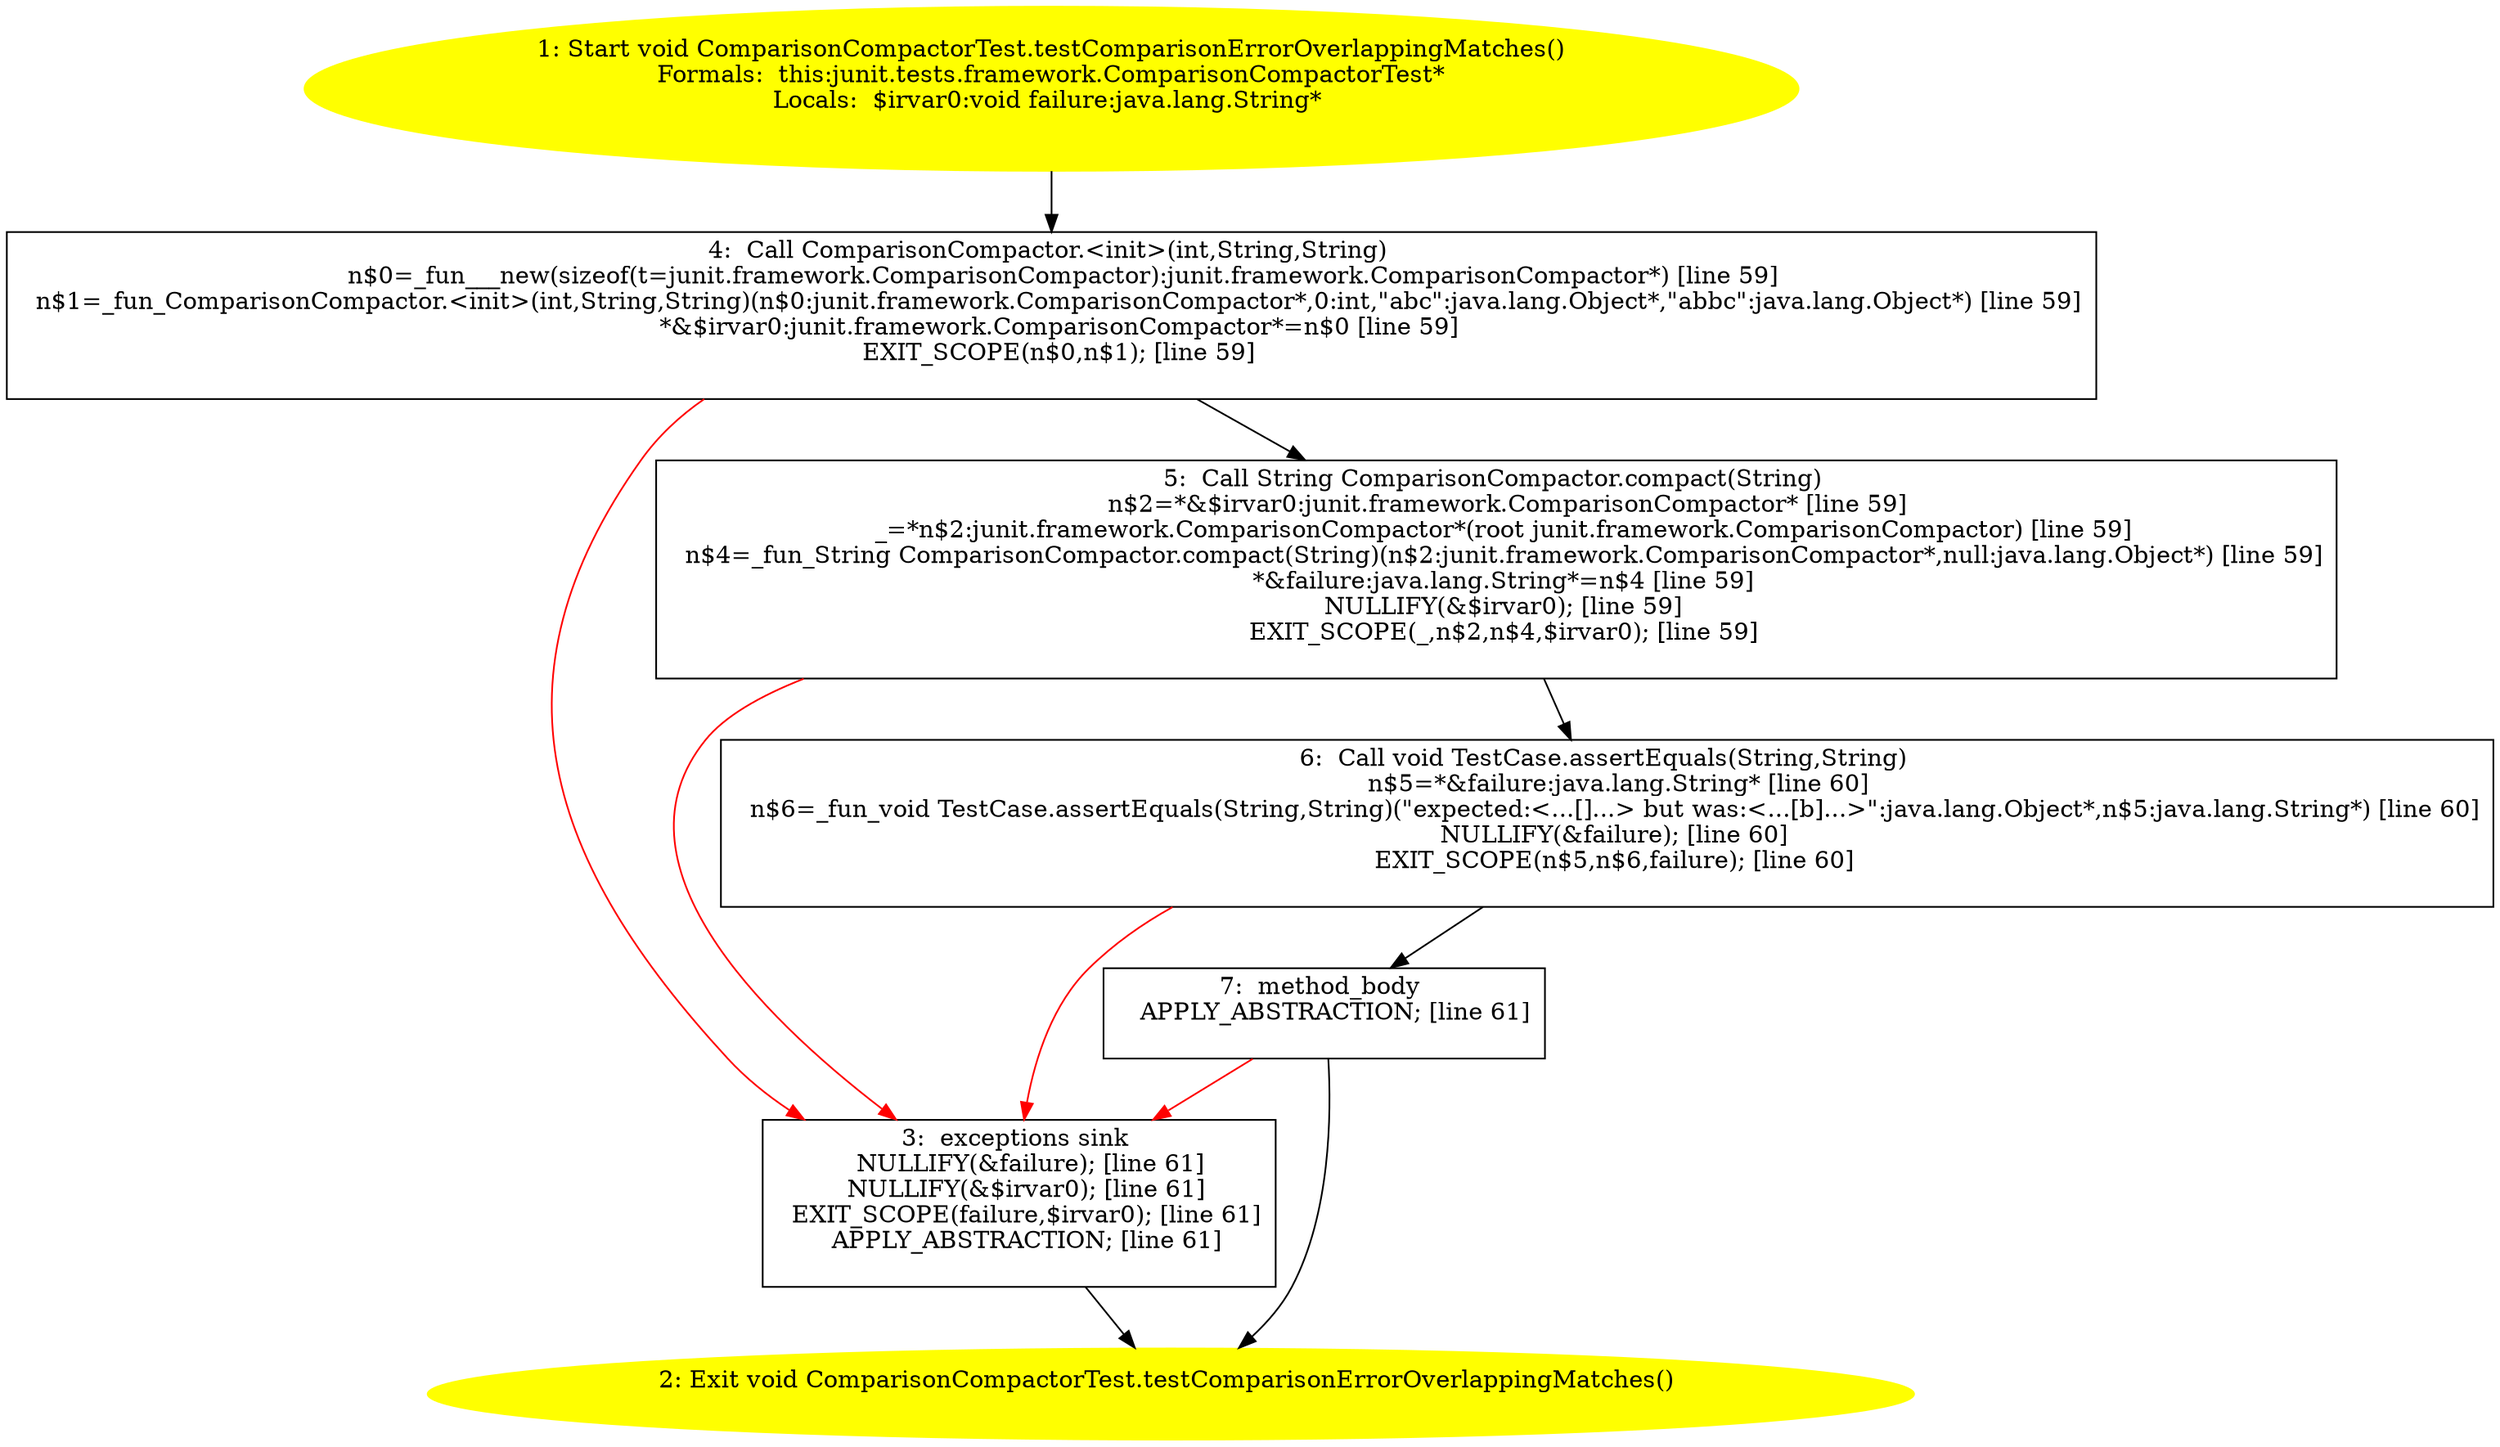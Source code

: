 /* @generated */
digraph cfg {
"junit.tests.framework.ComparisonCompactorTest.testComparisonErrorOverlappingMatches():void.904b968092c8135217f74d61b988b33b_1" [label="1: Start void ComparisonCompactorTest.testComparisonErrorOverlappingMatches()\nFormals:  this:junit.tests.framework.ComparisonCompactorTest*\nLocals:  $irvar0:void failure:java.lang.String* \n  " color=yellow style=filled]
	

	 "junit.tests.framework.ComparisonCompactorTest.testComparisonErrorOverlappingMatches():void.904b968092c8135217f74d61b988b33b_1" -> "junit.tests.framework.ComparisonCompactorTest.testComparisonErrorOverlappingMatches():void.904b968092c8135217f74d61b988b33b_4" ;
"junit.tests.framework.ComparisonCompactorTest.testComparisonErrorOverlappingMatches():void.904b968092c8135217f74d61b988b33b_2" [label="2: Exit void ComparisonCompactorTest.testComparisonErrorOverlappingMatches() \n  " color=yellow style=filled]
	

"junit.tests.framework.ComparisonCompactorTest.testComparisonErrorOverlappingMatches():void.904b968092c8135217f74d61b988b33b_3" [label="3:  exceptions sink \n   NULLIFY(&failure); [line 61]\n  NULLIFY(&$irvar0); [line 61]\n  EXIT_SCOPE(failure,$irvar0); [line 61]\n  APPLY_ABSTRACTION; [line 61]\n " shape="box"]
	

	 "junit.tests.framework.ComparisonCompactorTest.testComparisonErrorOverlappingMatches():void.904b968092c8135217f74d61b988b33b_3" -> "junit.tests.framework.ComparisonCompactorTest.testComparisonErrorOverlappingMatches():void.904b968092c8135217f74d61b988b33b_2" ;
"junit.tests.framework.ComparisonCompactorTest.testComparisonErrorOverlappingMatches():void.904b968092c8135217f74d61b988b33b_4" [label="4:  Call ComparisonCompactor.<init>(int,String,String) \n   n$0=_fun___new(sizeof(t=junit.framework.ComparisonCompactor):junit.framework.ComparisonCompactor*) [line 59]\n  n$1=_fun_ComparisonCompactor.<init>(int,String,String)(n$0:junit.framework.ComparisonCompactor*,0:int,\"abc\":java.lang.Object*,\"abbc\":java.lang.Object*) [line 59]\n  *&$irvar0:junit.framework.ComparisonCompactor*=n$0 [line 59]\n  EXIT_SCOPE(n$0,n$1); [line 59]\n " shape="box"]
	

	 "junit.tests.framework.ComparisonCompactorTest.testComparisonErrorOverlappingMatches():void.904b968092c8135217f74d61b988b33b_4" -> "junit.tests.framework.ComparisonCompactorTest.testComparisonErrorOverlappingMatches():void.904b968092c8135217f74d61b988b33b_5" ;
	 "junit.tests.framework.ComparisonCompactorTest.testComparisonErrorOverlappingMatches():void.904b968092c8135217f74d61b988b33b_4" -> "junit.tests.framework.ComparisonCompactorTest.testComparisonErrorOverlappingMatches():void.904b968092c8135217f74d61b988b33b_3" [color="red" ];
"junit.tests.framework.ComparisonCompactorTest.testComparisonErrorOverlappingMatches():void.904b968092c8135217f74d61b988b33b_5" [label="5:  Call String ComparisonCompactor.compact(String) \n   n$2=*&$irvar0:junit.framework.ComparisonCompactor* [line 59]\n  _=*n$2:junit.framework.ComparisonCompactor*(root junit.framework.ComparisonCompactor) [line 59]\n  n$4=_fun_String ComparisonCompactor.compact(String)(n$2:junit.framework.ComparisonCompactor*,null:java.lang.Object*) [line 59]\n  *&failure:java.lang.String*=n$4 [line 59]\n  NULLIFY(&$irvar0); [line 59]\n  EXIT_SCOPE(_,n$2,n$4,$irvar0); [line 59]\n " shape="box"]
	

	 "junit.tests.framework.ComparisonCompactorTest.testComparisonErrorOverlappingMatches():void.904b968092c8135217f74d61b988b33b_5" -> "junit.tests.framework.ComparisonCompactorTest.testComparisonErrorOverlappingMatches():void.904b968092c8135217f74d61b988b33b_6" ;
	 "junit.tests.framework.ComparisonCompactorTest.testComparisonErrorOverlappingMatches():void.904b968092c8135217f74d61b988b33b_5" -> "junit.tests.framework.ComparisonCompactorTest.testComparisonErrorOverlappingMatches():void.904b968092c8135217f74d61b988b33b_3" [color="red" ];
"junit.tests.framework.ComparisonCompactorTest.testComparisonErrorOverlappingMatches():void.904b968092c8135217f74d61b988b33b_6" [label="6:  Call void TestCase.assertEquals(String,String) \n   n$5=*&failure:java.lang.String* [line 60]\n  n$6=_fun_void TestCase.assertEquals(String,String)(\"expected:<...[]...> but was:<...[b]...>\":java.lang.Object*,n$5:java.lang.String*) [line 60]\n  NULLIFY(&failure); [line 60]\n  EXIT_SCOPE(n$5,n$6,failure); [line 60]\n " shape="box"]
	

	 "junit.tests.framework.ComparisonCompactorTest.testComparisonErrorOverlappingMatches():void.904b968092c8135217f74d61b988b33b_6" -> "junit.tests.framework.ComparisonCompactorTest.testComparisonErrorOverlappingMatches():void.904b968092c8135217f74d61b988b33b_7" ;
	 "junit.tests.framework.ComparisonCompactorTest.testComparisonErrorOverlappingMatches():void.904b968092c8135217f74d61b988b33b_6" -> "junit.tests.framework.ComparisonCompactorTest.testComparisonErrorOverlappingMatches():void.904b968092c8135217f74d61b988b33b_3" [color="red" ];
"junit.tests.framework.ComparisonCompactorTest.testComparisonErrorOverlappingMatches():void.904b968092c8135217f74d61b988b33b_7" [label="7:  method_body \n   APPLY_ABSTRACTION; [line 61]\n " shape="box"]
	

	 "junit.tests.framework.ComparisonCompactorTest.testComparisonErrorOverlappingMatches():void.904b968092c8135217f74d61b988b33b_7" -> "junit.tests.framework.ComparisonCompactorTest.testComparisonErrorOverlappingMatches():void.904b968092c8135217f74d61b988b33b_2" ;
	 "junit.tests.framework.ComparisonCompactorTest.testComparisonErrorOverlappingMatches():void.904b968092c8135217f74d61b988b33b_7" -> "junit.tests.framework.ComparisonCompactorTest.testComparisonErrorOverlappingMatches():void.904b968092c8135217f74d61b988b33b_3" [color="red" ];
}
